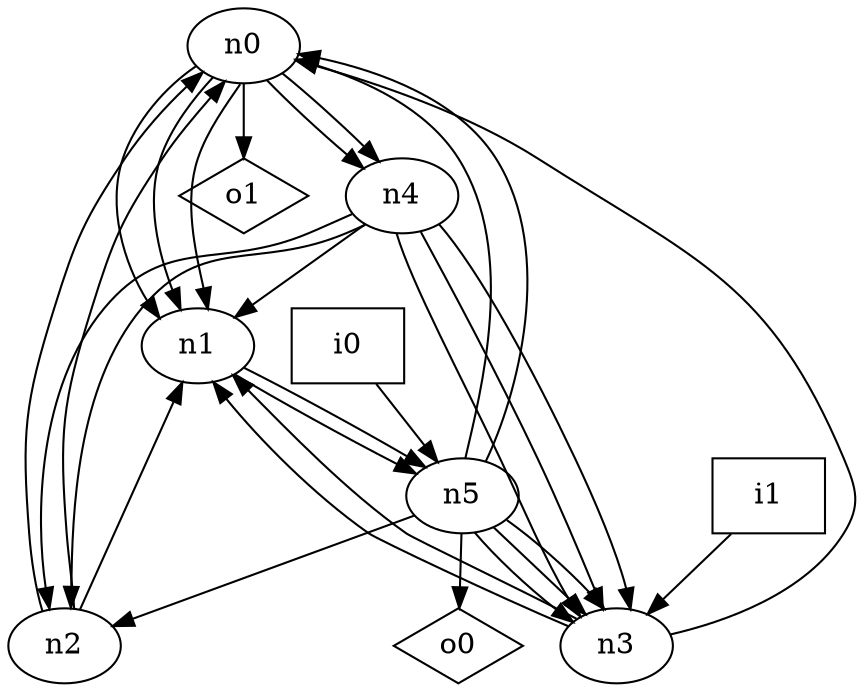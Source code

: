 digraph G {
n0 [label="n0"];
n1 [label="n1"];
n2 [label="n2"];
n3 [label="n3"];
n4 [label="n4"];
n5 [label="n5"];
n6 [label="i0",shape="box"];
n7 [label="i1",shape="box"];
n8 [label="o0",shape="diamond"];
n9 [label="o1",shape="diamond"];
n0 -> n1
n0 -> n1
n0 -> n1
n0 -> n4
n0 -> n4
n0 -> n9
n1 -> n5
n1 -> n5
n2 -> n0
n2 -> n0
n2 -> n1
n3 -> n0
n3 -> n1
n3 -> n1
n4 -> n1
n4 -> n2
n4 -> n2
n4 -> n3
n4 -> n3
n4 -> n3
n5 -> n0
n5 -> n0
n5 -> n2
n5 -> n3
n5 -> n3
n5 -> n3
n5 -> n8
n6 -> n5
n7 -> n3
}